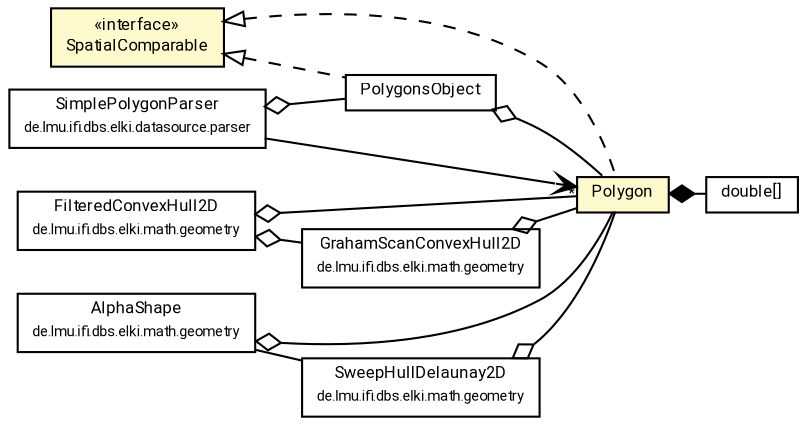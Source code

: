#!/usr/local/bin/dot
#
# Class diagram 
# Generated by UMLGraph version R5_7_2-60-g0e99a6 (http://www.spinellis.gr/umlgraph/)
#

digraph G {
	graph [fontnames="svg"]
	edge [fontname="Roboto",fontsize=7,labelfontname="Roboto",labelfontsize=7,color="black"];
	node [fontname="Roboto",fontcolor="black",fontsize=8,shape=plaintext,margin=0,width=0,height=0];
	nodesep=0.15;
	ranksep=0.25;
	rankdir=LR;
	// de.lmu.ifi.dbs.elki.data.spatial.Polygon
	c8230282 [label=<<table title="de.lmu.ifi.dbs.elki.data.spatial.Polygon" border="0" cellborder="1" cellspacing="0" cellpadding="2" bgcolor="lemonChiffon" href="Polygon.html" target="_parent">
		<tr><td><table border="0" cellspacing="0" cellpadding="1">
		<tr><td align="center" balign="center"> <font face="Roboto">Polygon</font> </td></tr>
		</table></td></tr>
		</table>>, URL="Polygon.html"];
	// de.lmu.ifi.dbs.elki.data.spatial.SpatialComparable
	c8230284 [label=<<table title="de.lmu.ifi.dbs.elki.data.spatial.SpatialComparable" border="0" cellborder="1" cellspacing="0" cellpadding="2" bgcolor="LemonChiffon" href="SpatialComparable.html" target="_parent">
		<tr><td><table border="0" cellspacing="0" cellpadding="1">
		<tr><td align="center" balign="center"> &#171;interface&#187; </td></tr>
		<tr><td align="center" balign="center"> <font face="Roboto">SpatialComparable</font> </td></tr>
		</table></td></tr>
		</table>>, URL="SpatialComparable.html"];
	// de.lmu.ifi.dbs.elki.data.spatial.PolygonsObject
	c8230349 [label=<<table title="de.lmu.ifi.dbs.elki.data.spatial.PolygonsObject" border="0" cellborder="1" cellspacing="0" cellpadding="2" href="PolygonsObject.html" target="_parent">
		<tr><td><table border="0" cellspacing="0" cellpadding="1">
		<tr><td align="center" balign="center"> <font face="Roboto">PolygonsObject</font> </td></tr>
		</table></td></tr>
		</table>>, URL="PolygonsObject.html"];
	// de.lmu.ifi.dbs.elki.math.geometry.FilteredConvexHull2D
	c8231019 [label=<<table title="de.lmu.ifi.dbs.elki.math.geometry.FilteredConvexHull2D" border="0" cellborder="1" cellspacing="0" cellpadding="2" href="../../math/geometry/FilteredConvexHull2D.html" target="_parent">
		<tr><td><table border="0" cellspacing="0" cellpadding="1">
		<tr><td align="center" balign="center"> <font face="Roboto">FilteredConvexHull2D</font> </td></tr>
		<tr><td align="center" balign="center"> <font face="Roboto" point-size="7.0">de.lmu.ifi.dbs.elki.math.geometry</font> </td></tr>
		</table></td></tr>
		</table>>, URL="../../math/geometry/FilteredConvexHull2D.html"];
	// de.lmu.ifi.dbs.elki.math.geometry.GrahamScanConvexHull2D
	c8231020 [label=<<table title="de.lmu.ifi.dbs.elki.math.geometry.GrahamScanConvexHull2D" border="0" cellborder="1" cellspacing="0" cellpadding="2" href="../../math/geometry/GrahamScanConvexHull2D.html" target="_parent">
		<tr><td><table border="0" cellspacing="0" cellpadding="1">
		<tr><td align="center" balign="center"> <font face="Roboto">GrahamScanConvexHull2D</font> </td></tr>
		<tr><td align="center" balign="center"> <font face="Roboto" point-size="7.0">de.lmu.ifi.dbs.elki.math.geometry</font> </td></tr>
		</table></td></tr>
		</table>>, URL="../../math/geometry/GrahamScanConvexHull2D.html"];
	// de.lmu.ifi.dbs.elki.math.geometry.SweepHullDelaunay2D
	c8231021 [label=<<table title="de.lmu.ifi.dbs.elki.math.geometry.SweepHullDelaunay2D" border="0" cellborder="1" cellspacing="0" cellpadding="2" href="../../math/geometry/SweepHullDelaunay2D.html" target="_parent">
		<tr><td><table border="0" cellspacing="0" cellpadding="1">
		<tr><td align="center" balign="center"> <font face="Roboto">SweepHullDelaunay2D</font> </td></tr>
		<tr><td align="center" balign="center"> <font face="Roboto" point-size="7.0">de.lmu.ifi.dbs.elki.math.geometry</font> </td></tr>
		</table></td></tr>
		</table>>, URL="../../math/geometry/SweepHullDelaunay2D.html"];
	// de.lmu.ifi.dbs.elki.math.geometry.AlphaShape
	c8231033 [label=<<table title="de.lmu.ifi.dbs.elki.math.geometry.AlphaShape" border="0" cellborder="1" cellspacing="0" cellpadding="2" href="../../math/geometry/AlphaShape.html" target="_parent">
		<tr><td><table border="0" cellspacing="0" cellpadding="1">
		<tr><td align="center" balign="center"> <font face="Roboto">AlphaShape</font> </td></tr>
		<tr><td align="center" balign="center"> <font face="Roboto" point-size="7.0">de.lmu.ifi.dbs.elki.math.geometry</font> </td></tr>
		</table></td></tr>
		</table>>, URL="../../math/geometry/AlphaShape.html"];
	// de.lmu.ifi.dbs.elki.datasource.parser.SimplePolygonParser
	c8231893 [label=<<table title="de.lmu.ifi.dbs.elki.datasource.parser.SimplePolygonParser" border="0" cellborder="1" cellspacing="0" cellpadding="2" href="../../datasource/parser/SimplePolygonParser.html" target="_parent">
		<tr><td><table border="0" cellspacing="0" cellpadding="1">
		<tr><td align="center" balign="center"> <font face="Roboto">SimplePolygonParser</font> </td></tr>
		<tr><td align="center" balign="center"> <font face="Roboto" point-size="7.0">de.lmu.ifi.dbs.elki.datasource.parser</font> </td></tr>
		</table></td></tr>
		</table>>, URL="../../datasource/parser/SimplePolygonParser.html"];
	// de.lmu.ifi.dbs.elki.data.spatial.Polygon implements de.lmu.ifi.dbs.elki.data.spatial.SpatialComparable
	c8230284 -> c8230282 [arrowtail=empty,style=dashed,dir=back,weight=9];
	// de.lmu.ifi.dbs.elki.data.spatial.Polygon composed double[]
	c8230282 -> c8232336 [arrowhead=none,arrowtail=diamond,dir=back,weight=6];
	// de.lmu.ifi.dbs.elki.data.spatial.PolygonsObject implements de.lmu.ifi.dbs.elki.data.spatial.SpatialComparable
	c8230284 -> c8230349 [arrowtail=empty,style=dashed,dir=back,weight=9];
	// de.lmu.ifi.dbs.elki.data.spatial.PolygonsObject has de.lmu.ifi.dbs.elki.data.spatial.Polygon
	c8230349 -> c8230282 [arrowhead=none,arrowtail=ediamond,dir=back,weight=4];
	// de.lmu.ifi.dbs.elki.math.geometry.FilteredConvexHull2D has de.lmu.ifi.dbs.elki.data.spatial.Polygon
	c8231019 -> c8230282 [arrowhead=none,arrowtail=ediamond,dir=back,weight=4];
	// de.lmu.ifi.dbs.elki.math.geometry.FilteredConvexHull2D has de.lmu.ifi.dbs.elki.math.geometry.GrahamScanConvexHull2D
	c8231019 -> c8231020 [arrowhead=none,arrowtail=ediamond,dir=back,weight=4];
	// de.lmu.ifi.dbs.elki.math.geometry.GrahamScanConvexHull2D has de.lmu.ifi.dbs.elki.data.spatial.Polygon
	c8231020 -> c8230282 [arrowhead=none,arrowtail=ediamond,dir=back,weight=4];
	// de.lmu.ifi.dbs.elki.math.geometry.SweepHullDelaunay2D has de.lmu.ifi.dbs.elki.data.spatial.Polygon
	c8231021 -> c8230282 [arrowhead=none,arrowtail=ediamond,dir=back,weight=4];
	// de.lmu.ifi.dbs.elki.math.geometry.AlphaShape has de.lmu.ifi.dbs.elki.data.spatial.Polygon
	c8231033 -> c8230282 [arrowhead=none,arrowtail=ediamond,dir=back,weight=4];
	// de.lmu.ifi.dbs.elki.math.geometry.AlphaShape assoc de.lmu.ifi.dbs.elki.math.geometry.SweepHullDelaunay2D
	c8231033 -> c8231021 [arrowhead=none,weight=2];
	// de.lmu.ifi.dbs.elki.datasource.parser.SimplePolygonParser has de.lmu.ifi.dbs.elki.data.spatial.PolygonsObject
	c8231893 -> c8230349 [arrowhead=none,arrowtail=ediamond,dir=back,weight=4];
	// de.lmu.ifi.dbs.elki.datasource.parser.SimplePolygonParser navassoc de.lmu.ifi.dbs.elki.data.spatial.Polygon
	c8231893 -> c8230282 [arrowhead=open,weight=1,headlabel="*"];
	// double[]
	c8232336[label=<<table title="double[]" border="0" cellborder="1" cellspacing="0" cellpadding="2" href="http://docs.oracle.com/javase/7/docs/api/double[]/.html" target="_parent">
		<tr><td><table border="0" cellspacing="0" cellpadding="1">
		<tr><td align="center" balign="center"> <font face="Roboto">double[]</font> </td></tr>
		</table></td></tr>
		</table>>];
}

